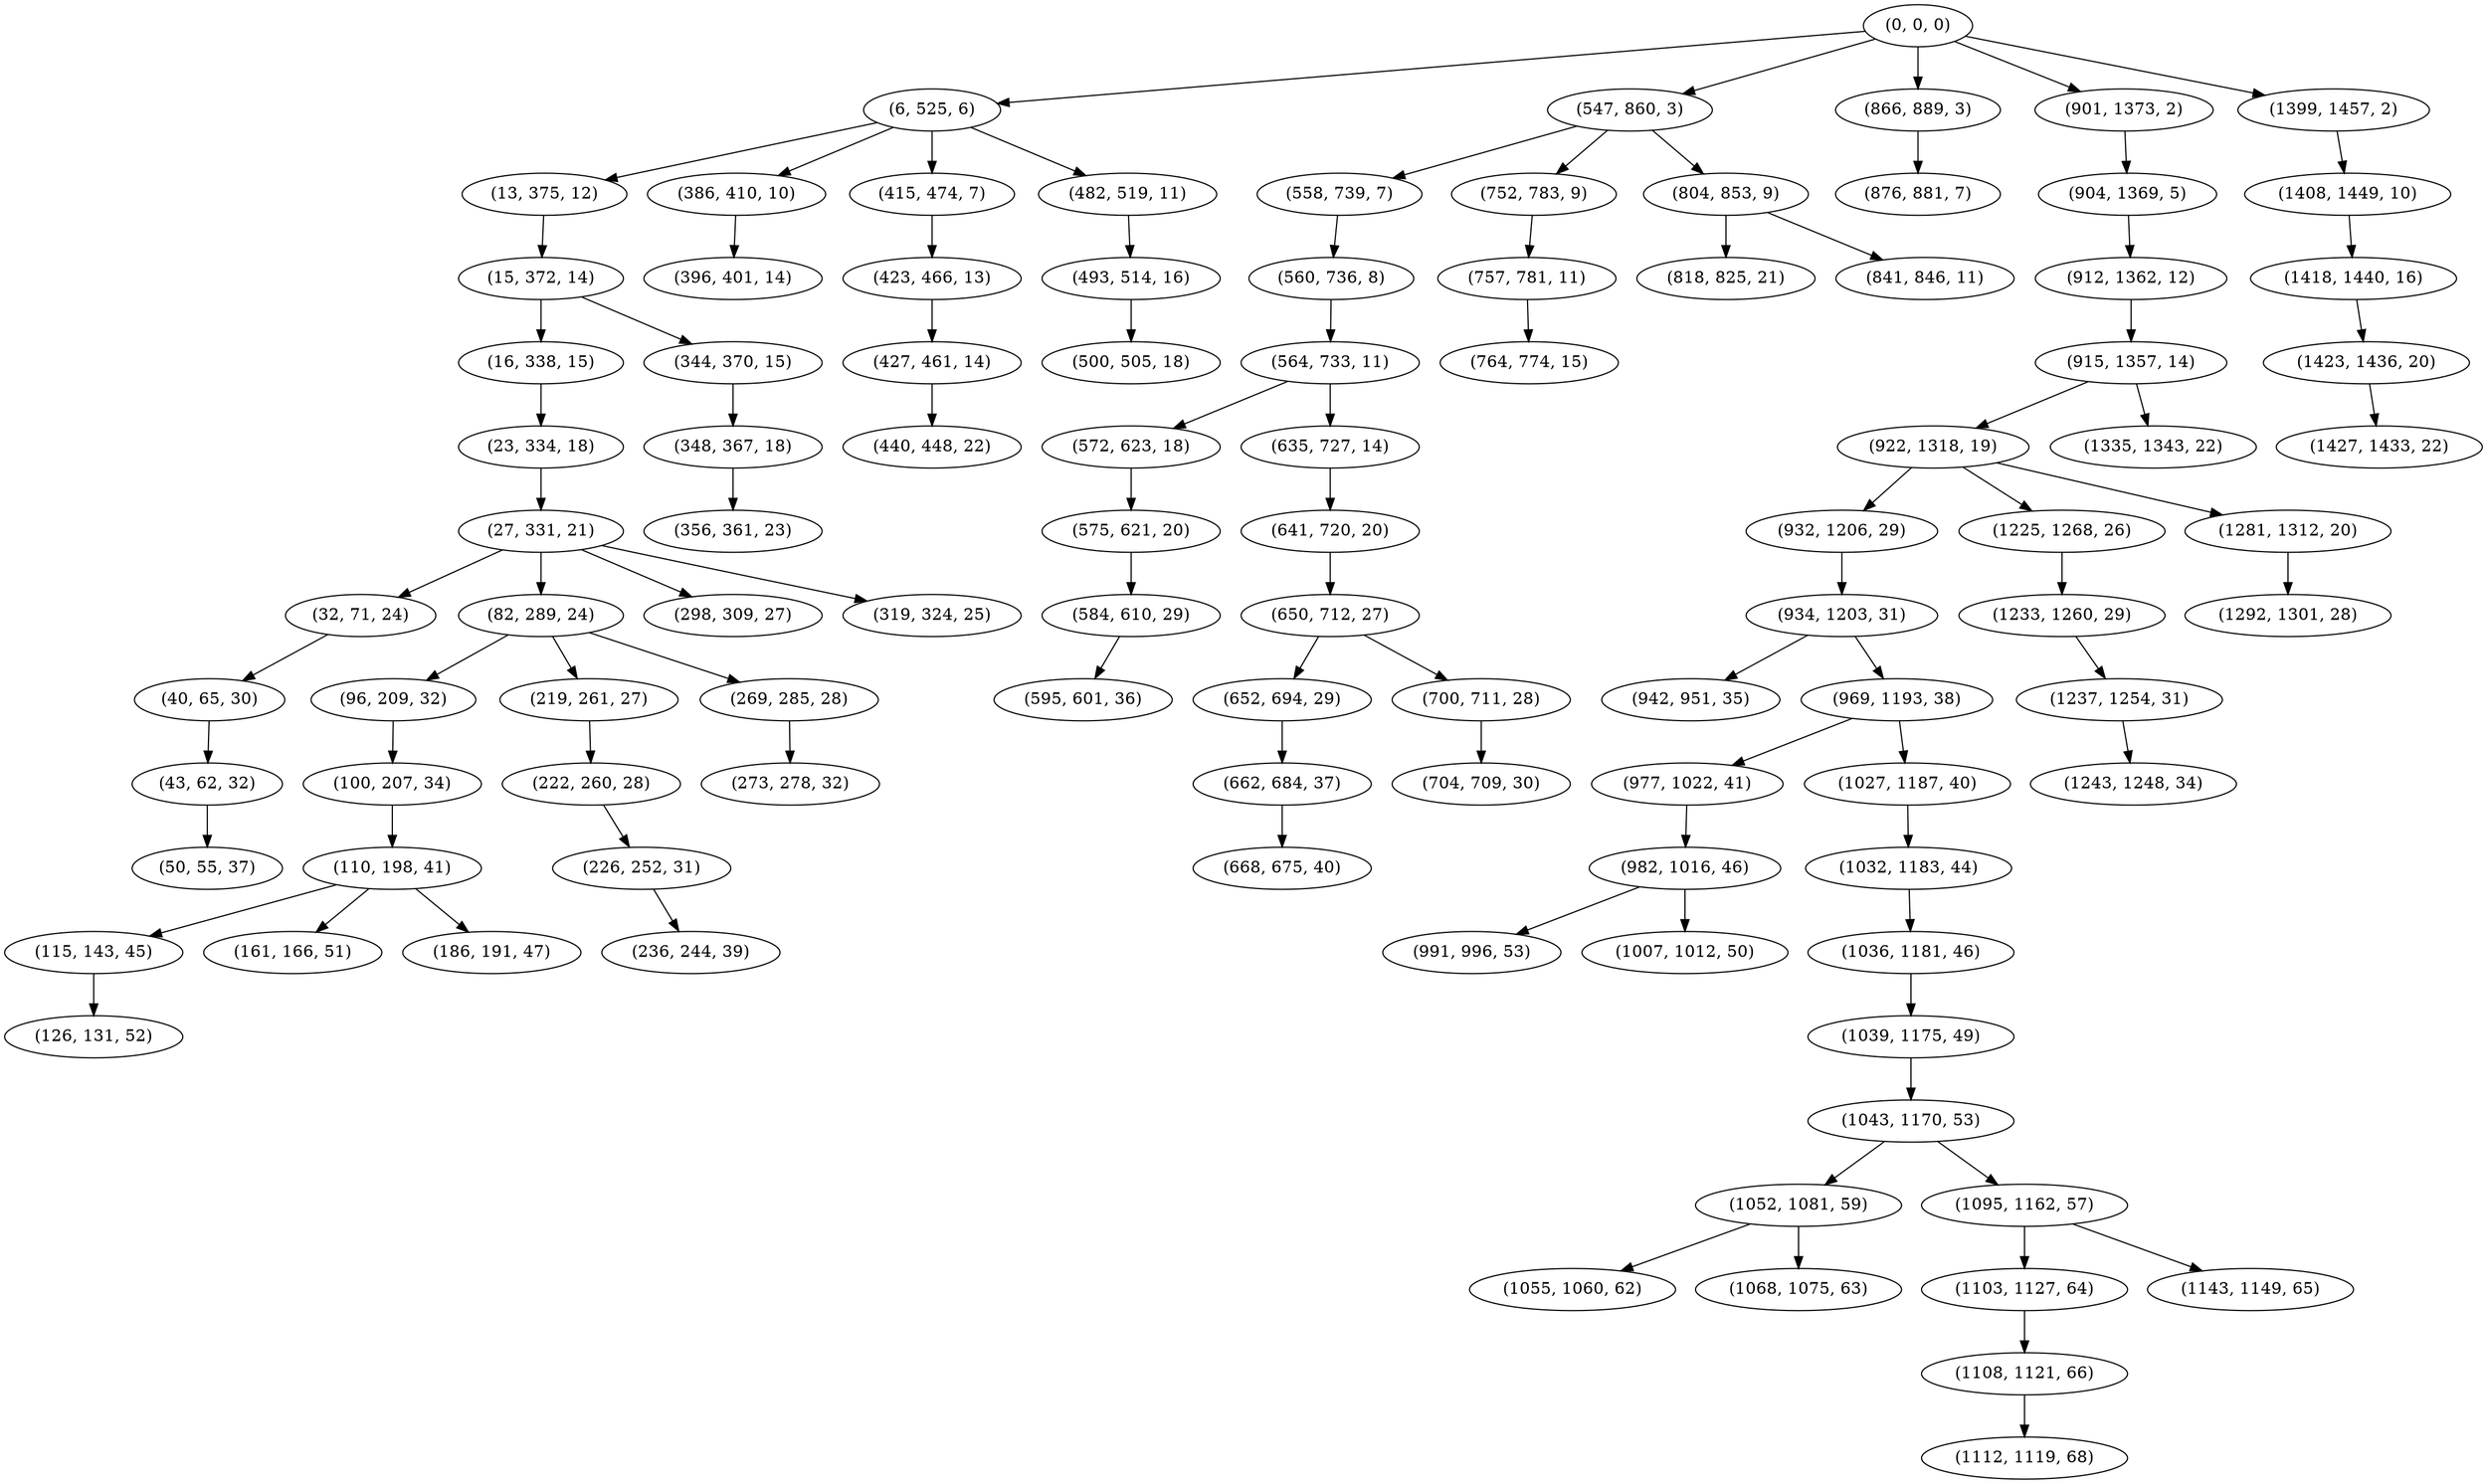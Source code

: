 digraph tree {
    "(0, 0, 0)";
    "(6, 525, 6)";
    "(13, 375, 12)";
    "(15, 372, 14)";
    "(16, 338, 15)";
    "(23, 334, 18)";
    "(27, 331, 21)";
    "(32, 71, 24)";
    "(40, 65, 30)";
    "(43, 62, 32)";
    "(50, 55, 37)";
    "(82, 289, 24)";
    "(96, 209, 32)";
    "(100, 207, 34)";
    "(110, 198, 41)";
    "(115, 143, 45)";
    "(126, 131, 52)";
    "(161, 166, 51)";
    "(186, 191, 47)";
    "(219, 261, 27)";
    "(222, 260, 28)";
    "(226, 252, 31)";
    "(236, 244, 39)";
    "(269, 285, 28)";
    "(273, 278, 32)";
    "(298, 309, 27)";
    "(319, 324, 25)";
    "(344, 370, 15)";
    "(348, 367, 18)";
    "(356, 361, 23)";
    "(386, 410, 10)";
    "(396, 401, 14)";
    "(415, 474, 7)";
    "(423, 466, 13)";
    "(427, 461, 14)";
    "(440, 448, 22)";
    "(482, 519, 11)";
    "(493, 514, 16)";
    "(500, 505, 18)";
    "(547, 860, 3)";
    "(558, 739, 7)";
    "(560, 736, 8)";
    "(564, 733, 11)";
    "(572, 623, 18)";
    "(575, 621, 20)";
    "(584, 610, 29)";
    "(595, 601, 36)";
    "(635, 727, 14)";
    "(641, 720, 20)";
    "(650, 712, 27)";
    "(652, 694, 29)";
    "(662, 684, 37)";
    "(668, 675, 40)";
    "(700, 711, 28)";
    "(704, 709, 30)";
    "(752, 783, 9)";
    "(757, 781, 11)";
    "(764, 774, 15)";
    "(804, 853, 9)";
    "(818, 825, 21)";
    "(841, 846, 11)";
    "(866, 889, 3)";
    "(876, 881, 7)";
    "(901, 1373, 2)";
    "(904, 1369, 5)";
    "(912, 1362, 12)";
    "(915, 1357, 14)";
    "(922, 1318, 19)";
    "(932, 1206, 29)";
    "(934, 1203, 31)";
    "(942, 951, 35)";
    "(969, 1193, 38)";
    "(977, 1022, 41)";
    "(982, 1016, 46)";
    "(991, 996, 53)";
    "(1007, 1012, 50)";
    "(1027, 1187, 40)";
    "(1032, 1183, 44)";
    "(1036, 1181, 46)";
    "(1039, 1175, 49)";
    "(1043, 1170, 53)";
    "(1052, 1081, 59)";
    "(1055, 1060, 62)";
    "(1068, 1075, 63)";
    "(1095, 1162, 57)";
    "(1103, 1127, 64)";
    "(1108, 1121, 66)";
    "(1112, 1119, 68)";
    "(1143, 1149, 65)";
    "(1225, 1268, 26)";
    "(1233, 1260, 29)";
    "(1237, 1254, 31)";
    "(1243, 1248, 34)";
    "(1281, 1312, 20)";
    "(1292, 1301, 28)";
    "(1335, 1343, 22)";
    "(1399, 1457, 2)";
    "(1408, 1449, 10)";
    "(1418, 1440, 16)";
    "(1423, 1436, 20)";
    "(1427, 1433, 22)";
    "(0, 0, 0)" -> "(6, 525, 6)";
    "(0, 0, 0)" -> "(547, 860, 3)";
    "(0, 0, 0)" -> "(866, 889, 3)";
    "(0, 0, 0)" -> "(901, 1373, 2)";
    "(0, 0, 0)" -> "(1399, 1457, 2)";
    "(6, 525, 6)" -> "(13, 375, 12)";
    "(6, 525, 6)" -> "(386, 410, 10)";
    "(6, 525, 6)" -> "(415, 474, 7)";
    "(6, 525, 6)" -> "(482, 519, 11)";
    "(13, 375, 12)" -> "(15, 372, 14)";
    "(15, 372, 14)" -> "(16, 338, 15)";
    "(15, 372, 14)" -> "(344, 370, 15)";
    "(16, 338, 15)" -> "(23, 334, 18)";
    "(23, 334, 18)" -> "(27, 331, 21)";
    "(27, 331, 21)" -> "(32, 71, 24)";
    "(27, 331, 21)" -> "(82, 289, 24)";
    "(27, 331, 21)" -> "(298, 309, 27)";
    "(27, 331, 21)" -> "(319, 324, 25)";
    "(32, 71, 24)" -> "(40, 65, 30)";
    "(40, 65, 30)" -> "(43, 62, 32)";
    "(43, 62, 32)" -> "(50, 55, 37)";
    "(82, 289, 24)" -> "(96, 209, 32)";
    "(82, 289, 24)" -> "(219, 261, 27)";
    "(82, 289, 24)" -> "(269, 285, 28)";
    "(96, 209, 32)" -> "(100, 207, 34)";
    "(100, 207, 34)" -> "(110, 198, 41)";
    "(110, 198, 41)" -> "(115, 143, 45)";
    "(110, 198, 41)" -> "(161, 166, 51)";
    "(110, 198, 41)" -> "(186, 191, 47)";
    "(115, 143, 45)" -> "(126, 131, 52)";
    "(219, 261, 27)" -> "(222, 260, 28)";
    "(222, 260, 28)" -> "(226, 252, 31)";
    "(226, 252, 31)" -> "(236, 244, 39)";
    "(269, 285, 28)" -> "(273, 278, 32)";
    "(344, 370, 15)" -> "(348, 367, 18)";
    "(348, 367, 18)" -> "(356, 361, 23)";
    "(386, 410, 10)" -> "(396, 401, 14)";
    "(415, 474, 7)" -> "(423, 466, 13)";
    "(423, 466, 13)" -> "(427, 461, 14)";
    "(427, 461, 14)" -> "(440, 448, 22)";
    "(482, 519, 11)" -> "(493, 514, 16)";
    "(493, 514, 16)" -> "(500, 505, 18)";
    "(547, 860, 3)" -> "(558, 739, 7)";
    "(547, 860, 3)" -> "(752, 783, 9)";
    "(547, 860, 3)" -> "(804, 853, 9)";
    "(558, 739, 7)" -> "(560, 736, 8)";
    "(560, 736, 8)" -> "(564, 733, 11)";
    "(564, 733, 11)" -> "(572, 623, 18)";
    "(564, 733, 11)" -> "(635, 727, 14)";
    "(572, 623, 18)" -> "(575, 621, 20)";
    "(575, 621, 20)" -> "(584, 610, 29)";
    "(584, 610, 29)" -> "(595, 601, 36)";
    "(635, 727, 14)" -> "(641, 720, 20)";
    "(641, 720, 20)" -> "(650, 712, 27)";
    "(650, 712, 27)" -> "(652, 694, 29)";
    "(650, 712, 27)" -> "(700, 711, 28)";
    "(652, 694, 29)" -> "(662, 684, 37)";
    "(662, 684, 37)" -> "(668, 675, 40)";
    "(700, 711, 28)" -> "(704, 709, 30)";
    "(752, 783, 9)" -> "(757, 781, 11)";
    "(757, 781, 11)" -> "(764, 774, 15)";
    "(804, 853, 9)" -> "(818, 825, 21)";
    "(804, 853, 9)" -> "(841, 846, 11)";
    "(866, 889, 3)" -> "(876, 881, 7)";
    "(901, 1373, 2)" -> "(904, 1369, 5)";
    "(904, 1369, 5)" -> "(912, 1362, 12)";
    "(912, 1362, 12)" -> "(915, 1357, 14)";
    "(915, 1357, 14)" -> "(922, 1318, 19)";
    "(915, 1357, 14)" -> "(1335, 1343, 22)";
    "(922, 1318, 19)" -> "(932, 1206, 29)";
    "(922, 1318, 19)" -> "(1225, 1268, 26)";
    "(922, 1318, 19)" -> "(1281, 1312, 20)";
    "(932, 1206, 29)" -> "(934, 1203, 31)";
    "(934, 1203, 31)" -> "(942, 951, 35)";
    "(934, 1203, 31)" -> "(969, 1193, 38)";
    "(969, 1193, 38)" -> "(977, 1022, 41)";
    "(969, 1193, 38)" -> "(1027, 1187, 40)";
    "(977, 1022, 41)" -> "(982, 1016, 46)";
    "(982, 1016, 46)" -> "(991, 996, 53)";
    "(982, 1016, 46)" -> "(1007, 1012, 50)";
    "(1027, 1187, 40)" -> "(1032, 1183, 44)";
    "(1032, 1183, 44)" -> "(1036, 1181, 46)";
    "(1036, 1181, 46)" -> "(1039, 1175, 49)";
    "(1039, 1175, 49)" -> "(1043, 1170, 53)";
    "(1043, 1170, 53)" -> "(1052, 1081, 59)";
    "(1043, 1170, 53)" -> "(1095, 1162, 57)";
    "(1052, 1081, 59)" -> "(1055, 1060, 62)";
    "(1052, 1081, 59)" -> "(1068, 1075, 63)";
    "(1095, 1162, 57)" -> "(1103, 1127, 64)";
    "(1095, 1162, 57)" -> "(1143, 1149, 65)";
    "(1103, 1127, 64)" -> "(1108, 1121, 66)";
    "(1108, 1121, 66)" -> "(1112, 1119, 68)";
    "(1225, 1268, 26)" -> "(1233, 1260, 29)";
    "(1233, 1260, 29)" -> "(1237, 1254, 31)";
    "(1237, 1254, 31)" -> "(1243, 1248, 34)";
    "(1281, 1312, 20)" -> "(1292, 1301, 28)";
    "(1399, 1457, 2)" -> "(1408, 1449, 10)";
    "(1408, 1449, 10)" -> "(1418, 1440, 16)";
    "(1418, 1440, 16)" -> "(1423, 1436, 20)";
    "(1423, 1436, 20)" -> "(1427, 1433, 22)";
}
